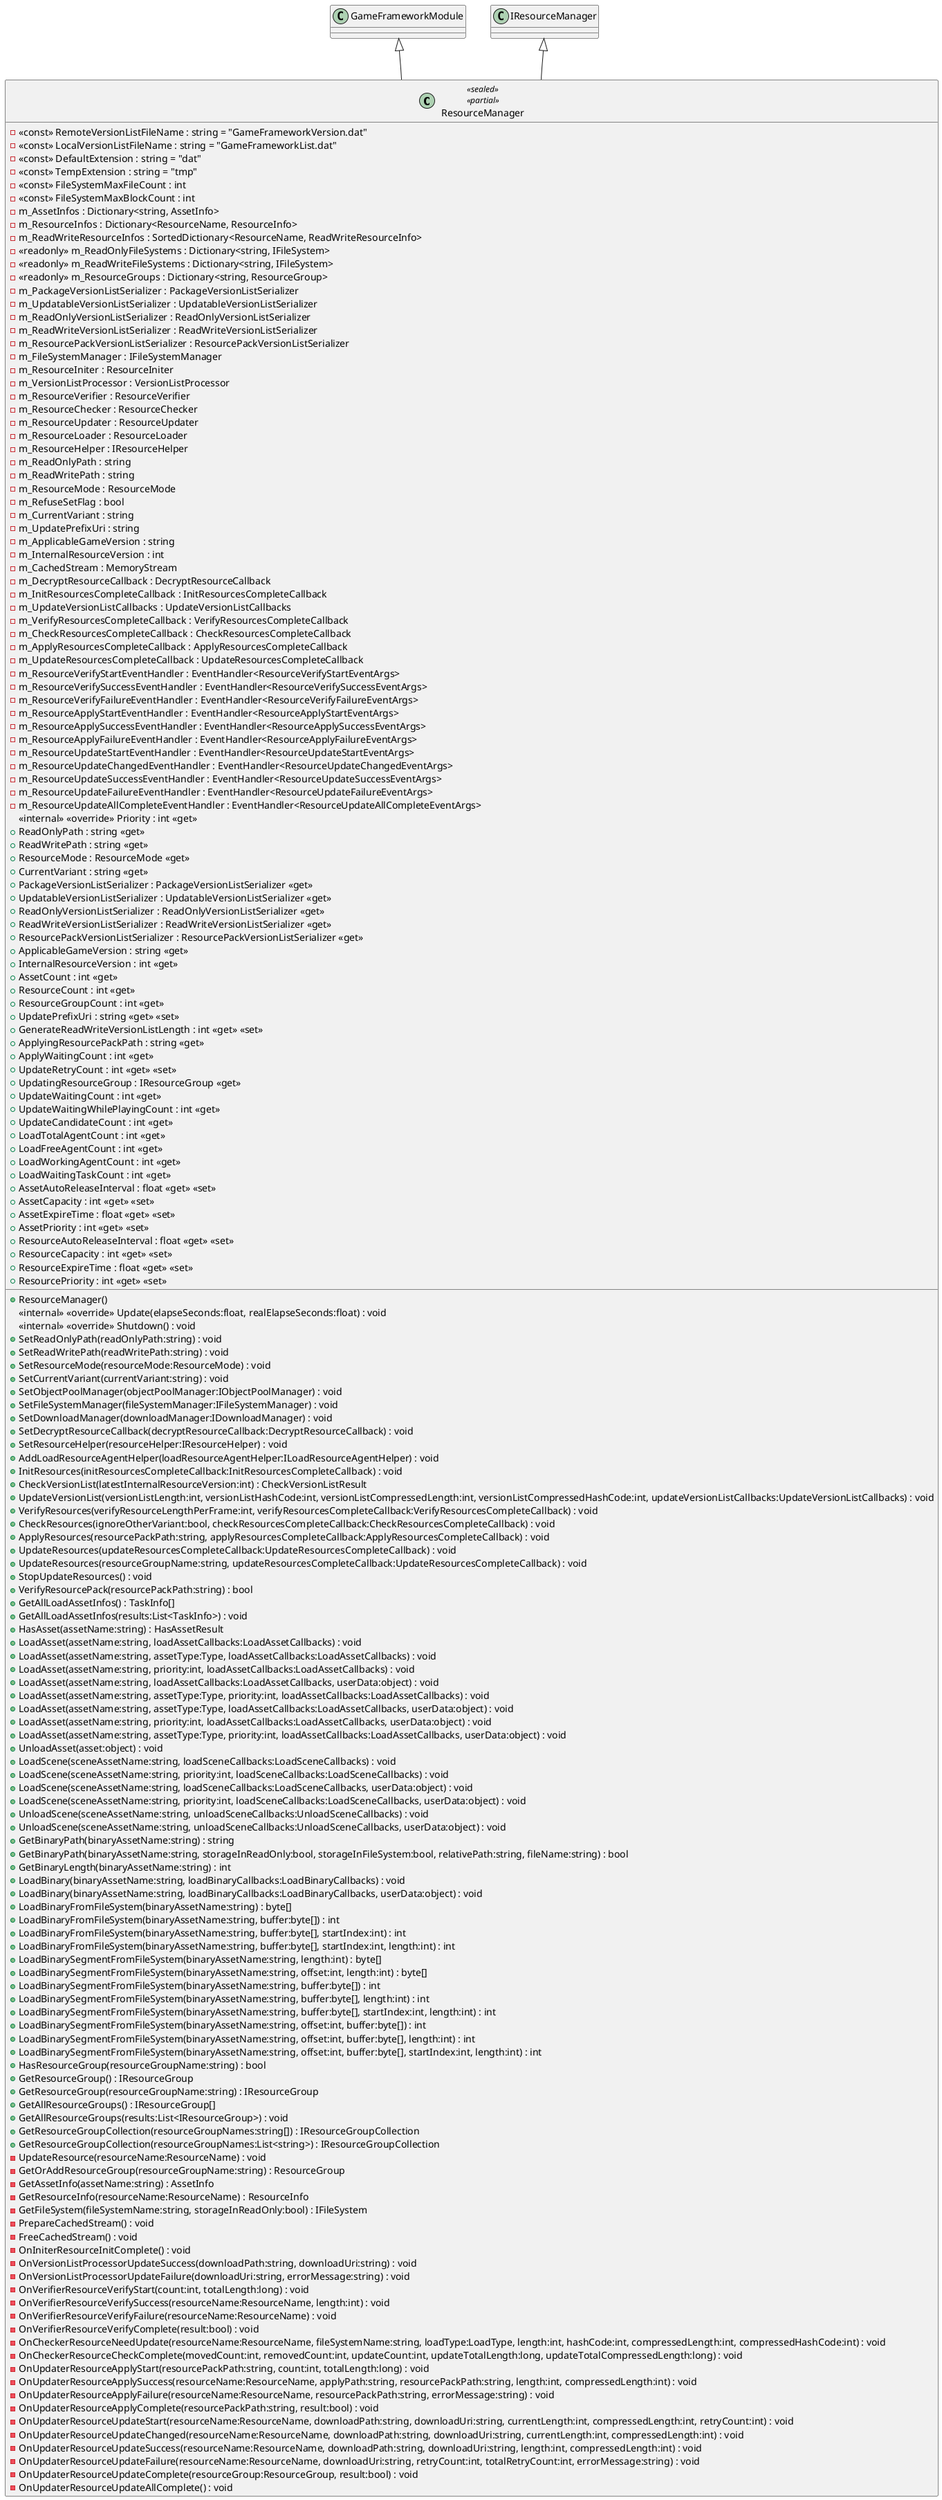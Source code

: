 @startuml
class ResourceManager <<sealed>> <<partial>> {
    - <<const>> RemoteVersionListFileName : string = "GameFrameworkVersion.dat"
    - <<const>> LocalVersionListFileName : string = "GameFrameworkList.dat"
    - <<const>> DefaultExtension : string = "dat"
    - <<const>> TempExtension : string = "tmp"
    - <<const>> FileSystemMaxFileCount : int
    - <<const>> FileSystemMaxBlockCount : int
    - m_AssetInfos : Dictionary<string, AssetInfo>
    - m_ResourceInfos : Dictionary<ResourceName, ResourceInfo>
    - m_ReadWriteResourceInfos : SortedDictionary<ResourceName, ReadWriteResourceInfo>
    - <<readonly>> m_ReadOnlyFileSystems : Dictionary<string, IFileSystem>
    - <<readonly>> m_ReadWriteFileSystems : Dictionary<string, IFileSystem>
    - <<readonly>> m_ResourceGroups : Dictionary<string, ResourceGroup>
    - m_PackageVersionListSerializer : PackageVersionListSerializer
    - m_UpdatableVersionListSerializer : UpdatableVersionListSerializer
    - m_ReadOnlyVersionListSerializer : ReadOnlyVersionListSerializer
    - m_ReadWriteVersionListSerializer : ReadWriteVersionListSerializer
    - m_ResourcePackVersionListSerializer : ResourcePackVersionListSerializer
    - m_FileSystemManager : IFileSystemManager
    - m_ResourceIniter : ResourceIniter
    - m_VersionListProcessor : VersionListProcessor
    - m_ResourceVerifier : ResourceVerifier
    - m_ResourceChecker : ResourceChecker
    - m_ResourceUpdater : ResourceUpdater
    - m_ResourceLoader : ResourceLoader
    - m_ResourceHelper : IResourceHelper
    - m_ReadOnlyPath : string
    - m_ReadWritePath : string
    - m_ResourceMode : ResourceMode
    - m_RefuseSetFlag : bool
    - m_CurrentVariant : string
    - m_UpdatePrefixUri : string
    - m_ApplicableGameVersion : string
    - m_InternalResourceVersion : int
    - m_CachedStream : MemoryStream
    - m_DecryptResourceCallback : DecryptResourceCallback
    - m_InitResourcesCompleteCallback : InitResourcesCompleteCallback
    - m_UpdateVersionListCallbacks : UpdateVersionListCallbacks
    - m_VerifyResourcesCompleteCallback : VerifyResourcesCompleteCallback
    - m_CheckResourcesCompleteCallback : CheckResourcesCompleteCallback
    - m_ApplyResourcesCompleteCallback : ApplyResourcesCompleteCallback
    - m_UpdateResourcesCompleteCallback : UpdateResourcesCompleteCallback
    - m_ResourceVerifyStartEventHandler : EventHandler<ResourceVerifyStartEventArgs>
    - m_ResourceVerifySuccessEventHandler : EventHandler<ResourceVerifySuccessEventArgs>
    - m_ResourceVerifyFailureEventHandler : EventHandler<ResourceVerifyFailureEventArgs>
    - m_ResourceApplyStartEventHandler : EventHandler<ResourceApplyStartEventArgs>
    - m_ResourceApplySuccessEventHandler : EventHandler<ResourceApplySuccessEventArgs>
    - m_ResourceApplyFailureEventHandler : EventHandler<ResourceApplyFailureEventArgs>
    - m_ResourceUpdateStartEventHandler : EventHandler<ResourceUpdateStartEventArgs>
    - m_ResourceUpdateChangedEventHandler : EventHandler<ResourceUpdateChangedEventArgs>
    - m_ResourceUpdateSuccessEventHandler : EventHandler<ResourceUpdateSuccessEventArgs>
    - m_ResourceUpdateFailureEventHandler : EventHandler<ResourceUpdateFailureEventArgs>
    - m_ResourceUpdateAllCompleteEventHandler : EventHandler<ResourceUpdateAllCompleteEventArgs>
    + ResourceManager()
    <<internal>> <<override>> Priority : int <<get>>
    + ReadOnlyPath : string <<get>>
    + ReadWritePath : string <<get>>
    + ResourceMode : ResourceMode <<get>>
    + CurrentVariant : string <<get>>
    + PackageVersionListSerializer : PackageVersionListSerializer <<get>>
    + UpdatableVersionListSerializer : UpdatableVersionListSerializer <<get>>
    + ReadOnlyVersionListSerializer : ReadOnlyVersionListSerializer <<get>>
    + ReadWriteVersionListSerializer : ReadWriteVersionListSerializer <<get>>
    + ResourcePackVersionListSerializer : ResourcePackVersionListSerializer <<get>>
    + ApplicableGameVersion : string <<get>>
    + InternalResourceVersion : int <<get>>
    + AssetCount : int <<get>>
    + ResourceCount : int <<get>>
    + ResourceGroupCount : int <<get>>
    + UpdatePrefixUri : string <<get>> <<set>>
    + GenerateReadWriteVersionListLength : int <<get>> <<set>>
    + ApplyingResourcePackPath : string <<get>>
    + ApplyWaitingCount : int <<get>>
    + UpdateRetryCount : int <<get>> <<set>>
    + UpdatingResourceGroup : IResourceGroup <<get>>
    + UpdateWaitingCount : int <<get>>
    + UpdateWaitingWhilePlayingCount : int <<get>>
    + UpdateCandidateCount : int <<get>>
    + LoadTotalAgentCount : int <<get>>
    + LoadFreeAgentCount : int <<get>>
    + LoadWorkingAgentCount : int <<get>>
    + LoadWaitingTaskCount : int <<get>>
    + AssetAutoReleaseInterval : float <<get>> <<set>>
    + AssetCapacity : int <<get>> <<set>>
    + AssetExpireTime : float <<get>> <<set>>
    + AssetPriority : int <<get>> <<set>>
    + ResourceAutoReleaseInterval : float <<get>> <<set>>
    + ResourceCapacity : int <<get>> <<set>>
    + ResourceExpireTime : float <<get>> <<set>>
    + ResourcePriority : int <<get>> <<set>>
    <<internal>> <<override>> Update(elapseSeconds:float, realElapseSeconds:float) : void
    <<internal>> <<override>> Shutdown() : void
    + SetReadOnlyPath(readOnlyPath:string) : void
    + SetReadWritePath(readWritePath:string) : void
    + SetResourceMode(resourceMode:ResourceMode) : void
    + SetCurrentVariant(currentVariant:string) : void
    + SetObjectPoolManager(objectPoolManager:IObjectPoolManager) : void
    + SetFileSystemManager(fileSystemManager:IFileSystemManager) : void
    + SetDownloadManager(downloadManager:IDownloadManager) : void
    + SetDecryptResourceCallback(decryptResourceCallback:DecryptResourceCallback) : void
    + SetResourceHelper(resourceHelper:IResourceHelper) : void
    + AddLoadResourceAgentHelper(loadResourceAgentHelper:ILoadResourceAgentHelper) : void
    + InitResources(initResourcesCompleteCallback:InitResourcesCompleteCallback) : void
    + CheckVersionList(latestInternalResourceVersion:int) : CheckVersionListResult
    + UpdateVersionList(versionListLength:int, versionListHashCode:int, versionListCompressedLength:int, versionListCompressedHashCode:int, updateVersionListCallbacks:UpdateVersionListCallbacks) : void
    + VerifyResources(verifyResourceLengthPerFrame:int, verifyResourcesCompleteCallback:VerifyResourcesCompleteCallback) : void
    + CheckResources(ignoreOtherVariant:bool, checkResourcesCompleteCallback:CheckResourcesCompleteCallback) : void
    + ApplyResources(resourcePackPath:string, applyResourcesCompleteCallback:ApplyResourcesCompleteCallback) : void
    + UpdateResources(updateResourcesCompleteCallback:UpdateResourcesCompleteCallback) : void
    + UpdateResources(resourceGroupName:string, updateResourcesCompleteCallback:UpdateResourcesCompleteCallback) : void
    + StopUpdateResources() : void
    + VerifyResourcePack(resourcePackPath:string) : bool
    + GetAllLoadAssetInfos() : TaskInfo[]
    + GetAllLoadAssetInfos(results:List<TaskInfo>) : void
    + HasAsset(assetName:string) : HasAssetResult
    + LoadAsset(assetName:string, loadAssetCallbacks:LoadAssetCallbacks) : void
    + LoadAsset(assetName:string, assetType:Type, loadAssetCallbacks:LoadAssetCallbacks) : void
    + LoadAsset(assetName:string, priority:int, loadAssetCallbacks:LoadAssetCallbacks) : void
    + LoadAsset(assetName:string, loadAssetCallbacks:LoadAssetCallbacks, userData:object) : void
    + LoadAsset(assetName:string, assetType:Type, priority:int, loadAssetCallbacks:LoadAssetCallbacks) : void
    + LoadAsset(assetName:string, assetType:Type, loadAssetCallbacks:LoadAssetCallbacks, userData:object) : void
    + LoadAsset(assetName:string, priority:int, loadAssetCallbacks:LoadAssetCallbacks, userData:object) : void
    + LoadAsset(assetName:string, assetType:Type, priority:int, loadAssetCallbacks:LoadAssetCallbacks, userData:object) : void
    + UnloadAsset(asset:object) : void
    + LoadScene(sceneAssetName:string, loadSceneCallbacks:LoadSceneCallbacks) : void
    + LoadScene(sceneAssetName:string, priority:int, loadSceneCallbacks:LoadSceneCallbacks) : void
    + LoadScene(sceneAssetName:string, loadSceneCallbacks:LoadSceneCallbacks, userData:object) : void
    + LoadScene(sceneAssetName:string, priority:int, loadSceneCallbacks:LoadSceneCallbacks, userData:object) : void
    + UnloadScene(sceneAssetName:string, unloadSceneCallbacks:UnloadSceneCallbacks) : void
    + UnloadScene(sceneAssetName:string, unloadSceneCallbacks:UnloadSceneCallbacks, userData:object) : void
    + GetBinaryPath(binaryAssetName:string) : string
    + GetBinaryPath(binaryAssetName:string, storageInReadOnly:bool, storageInFileSystem:bool, relativePath:string, fileName:string) : bool
    + GetBinaryLength(binaryAssetName:string) : int
    + LoadBinary(binaryAssetName:string, loadBinaryCallbacks:LoadBinaryCallbacks) : void
    + LoadBinary(binaryAssetName:string, loadBinaryCallbacks:LoadBinaryCallbacks, userData:object) : void
    + LoadBinaryFromFileSystem(binaryAssetName:string) : byte[]
    + LoadBinaryFromFileSystem(binaryAssetName:string, buffer:byte[]) : int
    + LoadBinaryFromFileSystem(binaryAssetName:string, buffer:byte[], startIndex:int) : int
    + LoadBinaryFromFileSystem(binaryAssetName:string, buffer:byte[], startIndex:int, length:int) : int
    + LoadBinarySegmentFromFileSystem(binaryAssetName:string, length:int) : byte[]
    + LoadBinarySegmentFromFileSystem(binaryAssetName:string, offset:int, length:int) : byte[]
    + LoadBinarySegmentFromFileSystem(binaryAssetName:string, buffer:byte[]) : int
    + LoadBinarySegmentFromFileSystem(binaryAssetName:string, buffer:byte[], length:int) : int
    + LoadBinarySegmentFromFileSystem(binaryAssetName:string, buffer:byte[], startIndex:int, length:int) : int
    + LoadBinarySegmentFromFileSystem(binaryAssetName:string, offset:int, buffer:byte[]) : int
    + LoadBinarySegmentFromFileSystem(binaryAssetName:string, offset:int, buffer:byte[], length:int) : int
    + LoadBinarySegmentFromFileSystem(binaryAssetName:string, offset:int, buffer:byte[], startIndex:int, length:int) : int
    + HasResourceGroup(resourceGroupName:string) : bool
    + GetResourceGroup() : IResourceGroup
    + GetResourceGroup(resourceGroupName:string) : IResourceGroup
    + GetAllResourceGroups() : IResourceGroup[]
    + GetAllResourceGroups(results:List<IResourceGroup>) : void
    + GetResourceGroupCollection(resourceGroupNames:string[]) : IResourceGroupCollection
    + GetResourceGroupCollection(resourceGroupNames:List<string>) : IResourceGroupCollection
    - UpdateResource(resourceName:ResourceName) : void
    - GetOrAddResourceGroup(resourceGroupName:string) : ResourceGroup
    - GetAssetInfo(assetName:string) : AssetInfo
    - GetResourceInfo(resourceName:ResourceName) : ResourceInfo
    - GetFileSystem(fileSystemName:string, storageInReadOnly:bool) : IFileSystem
    - PrepareCachedStream() : void
    - FreeCachedStream() : void
    - OnIniterResourceInitComplete() : void
    - OnVersionListProcessorUpdateSuccess(downloadPath:string, downloadUri:string) : void
    - OnVersionListProcessorUpdateFailure(downloadUri:string, errorMessage:string) : void
    - OnVerifierResourceVerifyStart(count:int, totalLength:long) : void
    - OnVerifierResourceVerifySuccess(resourceName:ResourceName, length:int) : void
    - OnVerifierResourceVerifyFailure(resourceName:ResourceName) : void
    - OnVerifierResourceVerifyComplete(result:bool) : void
    - OnCheckerResourceNeedUpdate(resourceName:ResourceName, fileSystemName:string, loadType:LoadType, length:int, hashCode:int, compressedLength:int, compressedHashCode:int) : void
    - OnCheckerResourceCheckComplete(movedCount:int, removedCount:int, updateCount:int, updateTotalLength:long, updateTotalCompressedLength:long) : void
    - OnUpdaterResourceApplyStart(resourcePackPath:string, count:int, totalLength:long) : void
    - OnUpdaterResourceApplySuccess(resourceName:ResourceName, applyPath:string, resourcePackPath:string, length:int, compressedLength:int) : void
    - OnUpdaterResourceApplyFailure(resourceName:ResourceName, resourcePackPath:string, errorMessage:string) : void
    - OnUpdaterResourceApplyComplete(resourcePackPath:string, result:bool) : void
    - OnUpdaterResourceUpdateStart(resourceName:ResourceName, downloadPath:string, downloadUri:string, currentLength:int, compressedLength:int, retryCount:int) : void
    - OnUpdaterResourceUpdateChanged(resourceName:ResourceName, downloadPath:string, downloadUri:string, currentLength:int, compressedLength:int) : void
    - OnUpdaterResourceUpdateSuccess(resourceName:ResourceName, downloadPath:string, downloadUri:string, length:int, compressedLength:int) : void
    - OnUpdaterResourceUpdateFailure(resourceName:ResourceName, downloadUri:string, retryCount:int, totalRetryCount:int, errorMessage:string) : void
    - OnUpdaterResourceUpdateComplete(resourceGroup:ResourceGroup, result:bool) : void
    - OnUpdaterResourceUpdateAllComplete() : void
}
GameFrameworkModule <|-- ResourceManager
IResourceManager <|-- ResourceManager
@enduml
